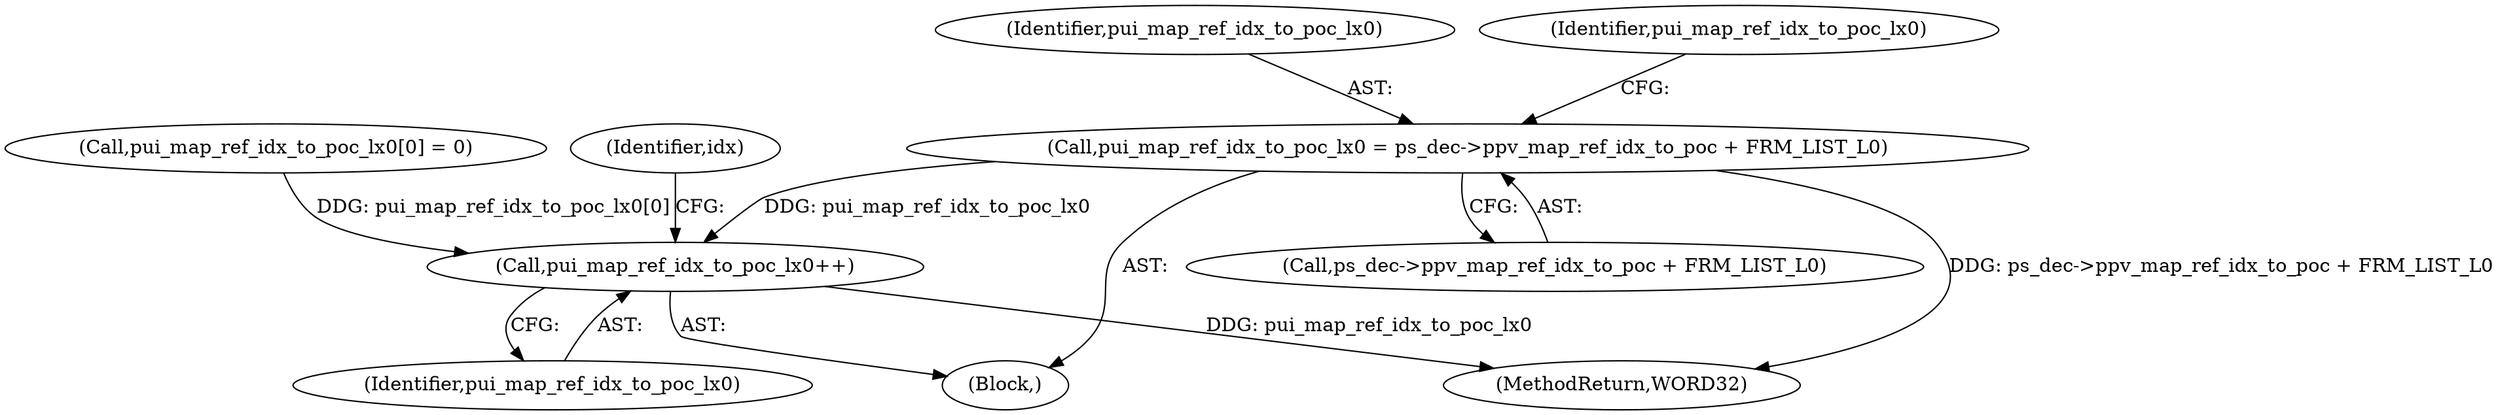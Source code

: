digraph "0_Android_943323f1d9d3dd5c2634deb26cbe72343ca6b3db_2@integer" {
"1000424" [label="(Call,pui_map_ref_idx_to_poc_lx0 = ps_dec->ppv_map_ref_idx_to_poc + FRM_LIST_L0)"];
"1000436" [label="(Call,pui_map_ref_idx_to_poc_lx0++)"];
"1000425" [label="(Identifier,pui_map_ref_idx_to_poc_lx0)"];
"1000440" [label="(Identifier,idx)"];
"1001036" [label="(MethodReturn,WORD32)"];
"1000431" [label="(Call,pui_map_ref_idx_to_poc_lx0[0] = 0)"];
"1000419" [label="(Block,)"];
"1000426" [label="(Call,ps_dec->ppv_map_ref_idx_to_poc + FRM_LIST_L0)"];
"1000436" [label="(Call,pui_map_ref_idx_to_poc_lx0++)"];
"1000437" [label="(Identifier,pui_map_ref_idx_to_poc_lx0)"];
"1000433" [label="(Identifier,pui_map_ref_idx_to_poc_lx0)"];
"1000424" [label="(Call,pui_map_ref_idx_to_poc_lx0 = ps_dec->ppv_map_ref_idx_to_poc + FRM_LIST_L0)"];
"1000424" -> "1000419"  [label="AST: "];
"1000424" -> "1000426"  [label="CFG: "];
"1000425" -> "1000424"  [label="AST: "];
"1000426" -> "1000424"  [label="AST: "];
"1000433" -> "1000424"  [label="CFG: "];
"1000424" -> "1001036"  [label="DDG: ps_dec->ppv_map_ref_idx_to_poc + FRM_LIST_L0"];
"1000424" -> "1000436"  [label="DDG: pui_map_ref_idx_to_poc_lx0"];
"1000436" -> "1000419"  [label="AST: "];
"1000436" -> "1000437"  [label="CFG: "];
"1000437" -> "1000436"  [label="AST: "];
"1000440" -> "1000436"  [label="CFG: "];
"1000436" -> "1001036"  [label="DDG: pui_map_ref_idx_to_poc_lx0"];
"1000431" -> "1000436"  [label="DDG: pui_map_ref_idx_to_poc_lx0[0]"];
}
